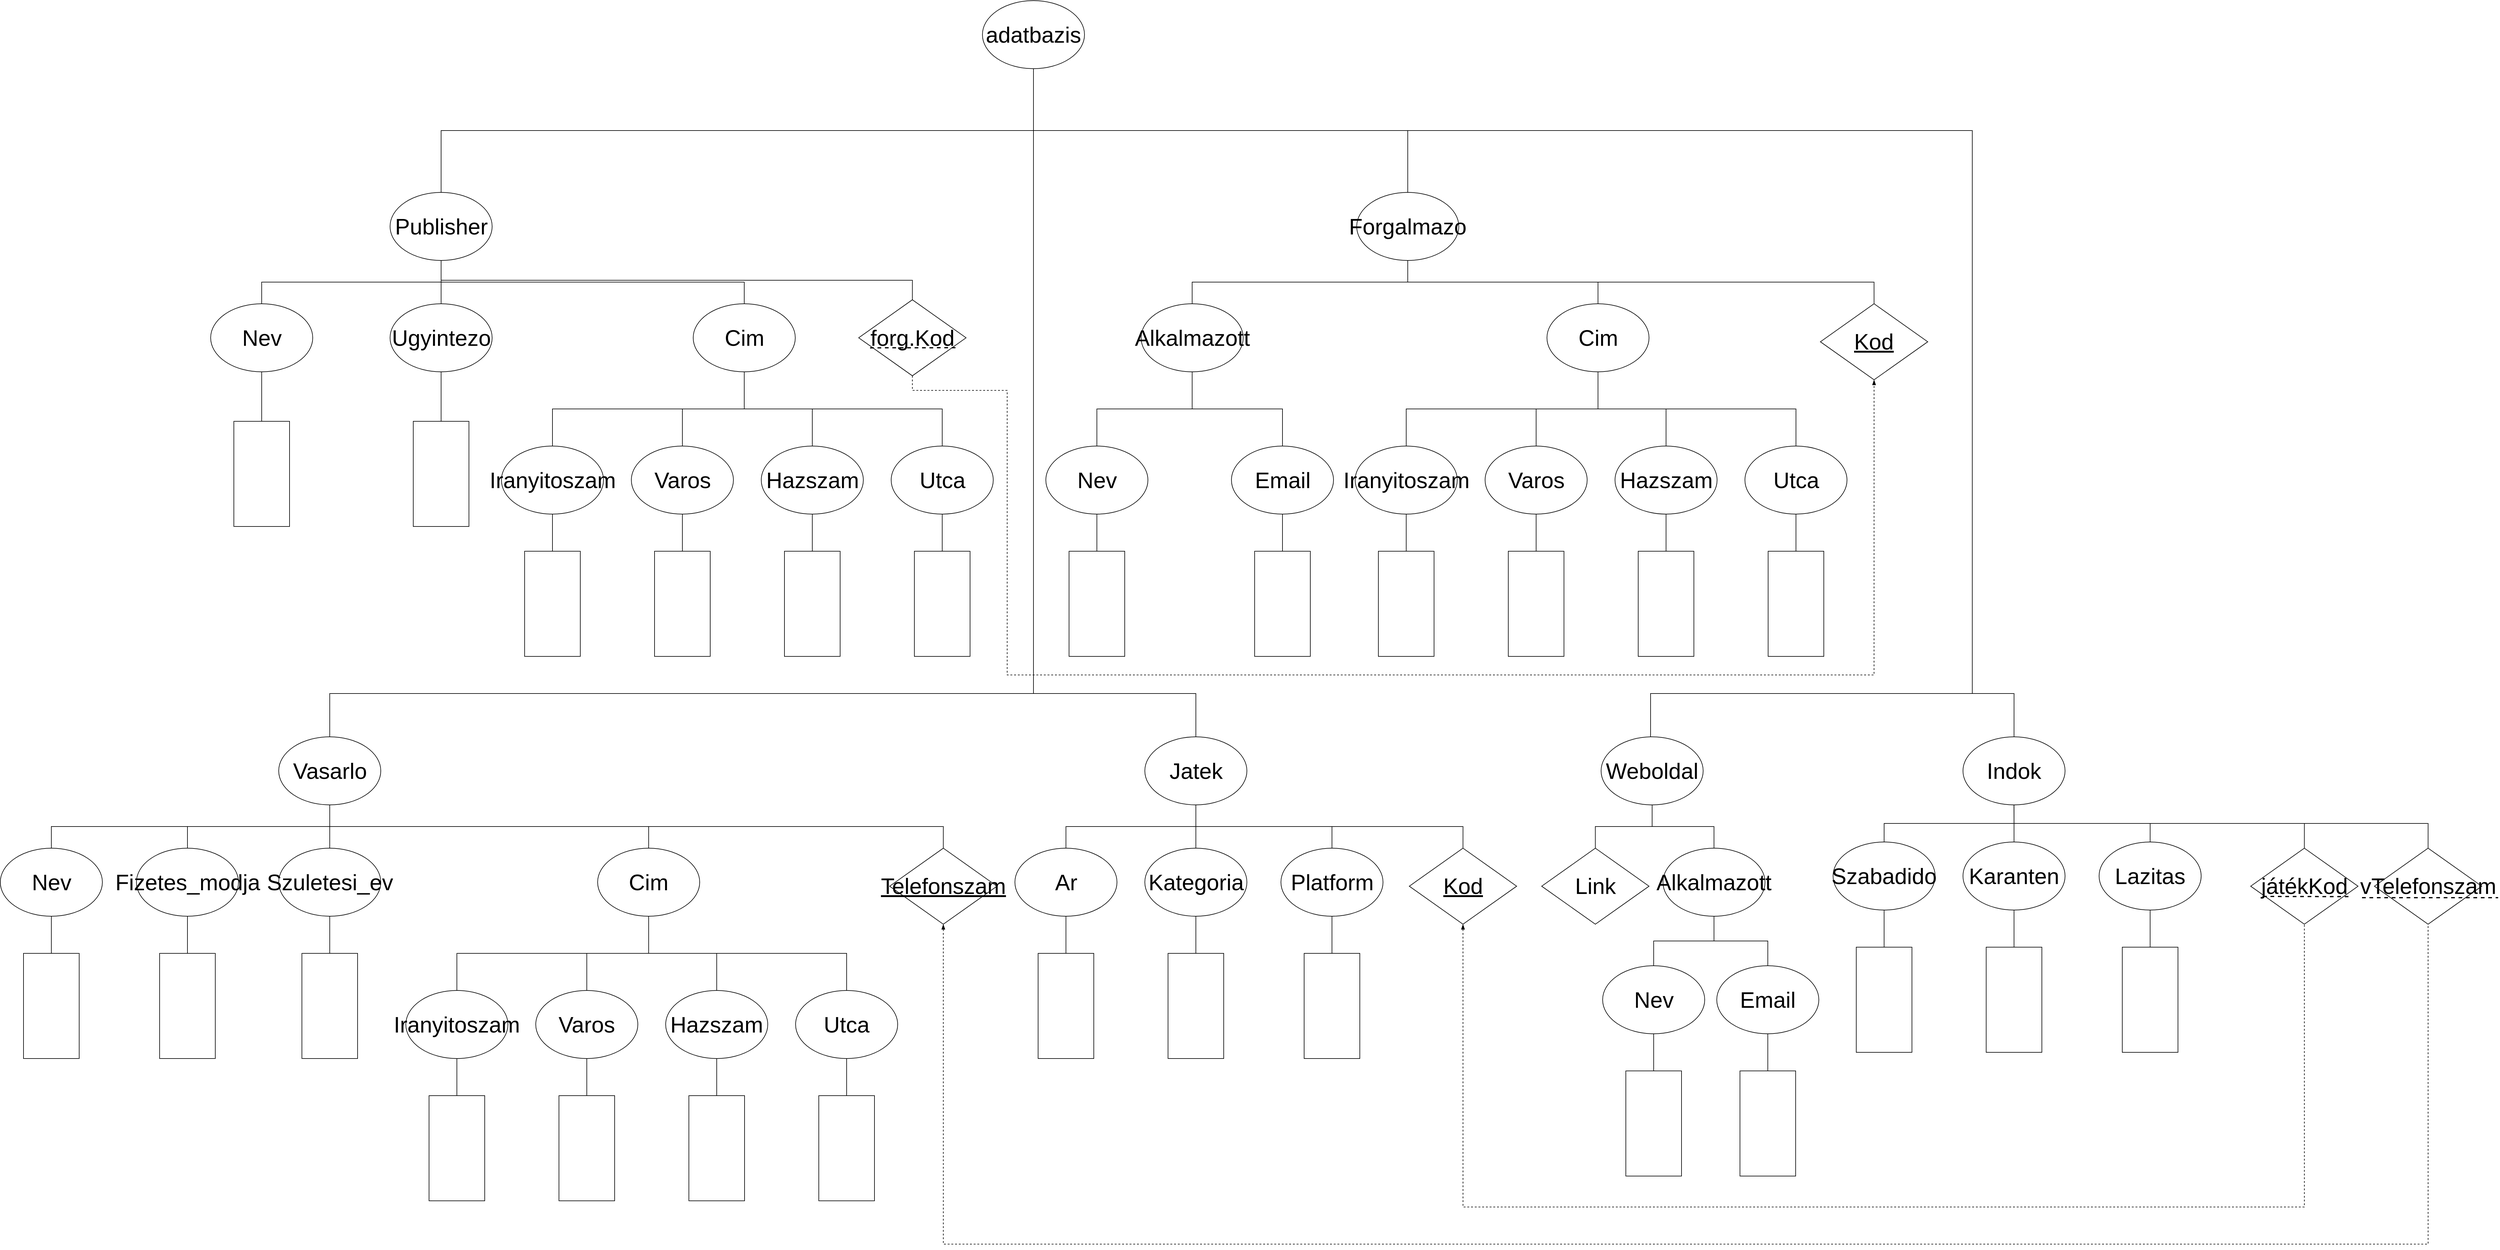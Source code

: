 <mxfile version="13.7.9" type="device"><diagram id="K3AquVMBW3ivoMkCIEoE" name="1 oldal"><mxGraphModel dx="2740" dy="806" grid="1" gridSize="10" guides="1" tooltips="1" connect="1" arrows="1" fold="1" page="1" pageScale="1" pageWidth="827" pageHeight="1169" math="0" shadow="0"><root><mxCell id="0"/><mxCell id="1" parent="0"/><mxCell id="d1sL4vOGBHoErMOesVFn-2" value="&lt;font style=&quot;font-size: 36px&quot;&gt;adatbazis&lt;/font&gt;" style="ellipse;whiteSpace=wrap;html=1;" parent="1" vertex="1"><mxGeometry x="190" y="20" width="165" height="110" as="geometry"/></mxCell><mxCell id="d1sL4vOGBHoErMOesVFn-6" value="&lt;font style=&quot;font-size: 36px&quot;&gt;Vasarlo&lt;/font&gt;" style="ellipse;whiteSpace=wrap;html=1;" parent="1" vertex="1"><mxGeometry x="-947.5" y="1210" width="165" height="110" as="geometry"/></mxCell><mxCell id="d1sL4vOGBHoErMOesVFn-7" value="&lt;span style=&quot;font-size: 36px&quot;&gt;Forgalmazo&lt;/span&gt;" style="ellipse;whiteSpace=wrap;html=1;" parent="1" vertex="1"><mxGeometry x="795" y="330" width="165" height="110" as="geometry"/></mxCell><mxCell id="d1sL4vOGBHoErMOesVFn-8" value="&lt;font style=&quot;font-size: 36px&quot;&gt;Jatek&lt;/font&gt;" style="ellipse;whiteSpace=wrap;html=1;" parent="1" vertex="1"><mxGeometry x="452.5" y="1210" width="165" height="110" as="geometry"/></mxCell><mxCell id="d1sL4vOGBHoErMOesVFn-9" value="&lt;font style=&quot;font-size: 36px&quot;&gt;Indok&lt;/font&gt;" style="ellipse;whiteSpace=wrap;html=1;" parent="1" vertex="1"><mxGeometry x="1774.97" y="1210" width="165" height="110" as="geometry"/></mxCell><mxCell id="d1sL4vOGBHoErMOesVFn-10" value="&lt;font style=&quot;font-size: 36px&quot;&gt;Publisher&lt;/font&gt;" style="ellipse;whiteSpace=wrap;html=1;" parent="1" vertex="1"><mxGeometry x="-767.5" y="330" width="165" height="110" as="geometry"/></mxCell><mxCell id="d1sL4vOGBHoErMOesVFn-12" value="&lt;font style=&quot;font-size: 36px&quot;&gt;Nev&lt;/font&gt;" style="ellipse;whiteSpace=wrap;html=1;" parent="1" vertex="1"><mxGeometry x="-1057.5" y="510" width="165" height="110" as="geometry"/></mxCell><mxCell id="d1sL4vOGBHoErMOesVFn-13" value="&lt;font style=&quot;font-size: 36px&quot;&gt;Ugyintezo&lt;/font&gt;" style="ellipse;whiteSpace=wrap;html=1;" parent="1" vertex="1"><mxGeometry x="-767.5" y="510" width="165" height="110" as="geometry"/></mxCell><mxCell id="d1sL4vOGBHoErMOesVFn-14" value="&lt;font style=&quot;font-size: 36px&quot;&gt;Cim&lt;br&gt;&lt;/font&gt;" style="ellipse;whiteSpace=wrap;html=1;" parent="1" vertex="1"><mxGeometry x="-277.5" y="510" width="165" height="110" as="geometry"/></mxCell><mxCell id="d1sL4vOGBHoErMOesVFn-15" value="&lt;font style=&quot;font-size: 36px&quot;&gt;Iranyitoszam&lt;/font&gt;" style="ellipse;whiteSpace=wrap;html=1;" parent="1" vertex="1"><mxGeometry x="-587.5" y="740" width="165" height="110" as="geometry"/></mxCell><mxCell id="d1sL4vOGBHoErMOesVFn-16" value="&lt;span style=&quot;font-size: 36px&quot;&gt;Varos&lt;/span&gt;" style="ellipse;whiteSpace=wrap;html=1;" parent="1" vertex="1"><mxGeometry x="-377.5" y="740" width="165" height="110" as="geometry"/></mxCell><mxCell id="d1sL4vOGBHoErMOesVFn-17" value="&lt;font style=&quot;font-size: 36px&quot;&gt;Utca&lt;/font&gt;" style="ellipse;whiteSpace=wrap;html=1;" parent="1" vertex="1"><mxGeometry x="42.5" y="740" width="165" height="110" as="geometry"/></mxCell><mxCell id="d1sL4vOGBHoErMOesVFn-18" value="&lt;font style=&quot;font-size: 36px&quot;&gt;Hazszam&lt;/font&gt;" style="ellipse;whiteSpace=wrap;html=1;" parent="1" vertex="1"><mxGeometry x="-167.5" y="740" width="165" height="110" as="geometry"/></mxCell><mxCell id="d1sL4vOGBHoErMOesVFn-19" value="" style="endArrow=none;html=1;exitX=0.5;exitY=1;exitDx=0;exitDy=0;edgeStyle=orthogonalEdgeStyle;rounded=0;" parent="1" source="d1sL4vOGBHoErMOesVFn-10" target="d1sL4vOGBHoErMOesVFn-12" edge="1"><mxGeometry width="50" height="50" relative="1" as="geometry"><mxPoint x="-447.5" y="480" as="sourcePoint"/><mxPoint x="-684.5" y="470" as="targetPoint"/></mxGeometry></mxCell><mxCell id="d1sL4vOGBHoErMOesVFn-23" value="" style="endArrow=none;html=1;entryX=0.5;entryY=1;entryDx=0;entryDy=0;exitX=0.5;exitY=0;exitDx=0;exitDy=0;edgeStyle=orthogonalEdgeStyle;rounded=0;" parent="1" source="d1sL4vOGBHoErMOesVFn-14" target="d1sL4vOGBHoErMOesVFn-10" edge="1"><mxGeometry width="50" height="50" relative="1" as="geometry"><mxPoint x="-737.5" y="430" as="sourcePoint"/><mxPoint x="-687.5" y="380" as="targetPoint"/></mxGeometry></mxCell><mxCell id="d1sL4vOGBHoErMOesVFn-24" value="" style="endArrow=none;html=1;entryX=0.5;entryY=1;entryDx=0;entryDy=0;" parent="1" source="d1sL4vOGBHoErMOesVFn-13" target="d1sL4vOGBHoErMOesVFn-10" edge="1"><mxGeometry width="50" height="50" relative="1" as="geometry"><mxPoint x="-737.5" y="430" as="sourcePoint"/><mxPoint x="-687.5" y="380" as="targetPoint"/></mxGeometry></mxCell><mxCell id="d1sL4vOGBHoErMOesVFn-25" value="" style="endArrow=none;html=1;exitX=0.5;exitY=1;exitDx=0;exitDy=0;entryX=0.5;entryY=0;entryDx=0;entryDy=0;edgeStyle=orthogonalEdgeStyle;rounded=0;" parent="1" source="d1sL4vOGBHoErMOesVFn-14" target="d1sL4vOGBHoErMOesVFn-15" edge="1"><mxGeometry width="50" height="50" relative="1" as="geometry"><mxPoint x="-367.5" y="840" as="sourcePoint"/><mxPoint x="-317.5" y="790" as="targetPoint"/></mxGeometry></mxCell><mxCell id="d1sL4vOGBHoErMOesVFn-26" value="" style="endArrow=none;html=1;entryX=0.5;entryY=1;entryDx=0;entryDy=0;exitX=0.5;exitY=0;exitDx=0;exitDy=0;rounded=0;edgeStyle=orthogonalEdgeStyle;" parent="1" source="d1sL4vOGBHoErMOesVFn-16" target="d1sL4vOGBHoErMOesVFn-14" edge="1"><mxGeometry width="50" height="50" relative="1" as="geometry"><mxPoint x="-367.5" y="840" as="sourcePoint"/><mxPoint x="-317.5" y="790" as="targetPoint"/></mxGeometry></mxCell><mxCell id="d1sL4vOGBHoErMOesVFn-27" value="" style="endArrow=none;html=1;entryX=0.5;entryY=1;entryDx=0;entryDy=0;exitX=0.5;exitY=0;exitDx=0;exitDy=0;rounded=0;edgeStyle=orthogonalEdgeStyle;" parent="1" source="d1sL4vOGBHoErMOesVFn-18" target="d1sL4vOGBHoErMOesVFn-14" edge="1"><mxGeometry width="50" height="50" relative="1" as="geometry"><mxPoint x="-367.5" y="840" as="sourcePoint"/><mxPoint x="-317.5" y="790" as="targetPoint"/></mxGeometry></mxCell><mxCell id="d1sL4vOGBHoErMOesVFn-28" value="" style="endArrow=none;html=1;entryX=0.5;entryY=1;entryDx=0;entryDy=0;exitX=0.5;exitY=0;exitDx=0;exitDy=0;edgeStyle=orthogonalEdgeStyle;rounded=0;" parent="1" source="d1sL4vOGBHoErMOesVFn-17" target="d1sL4vOGBHoErMOesVFn-14" edge="1"><mxGeometry width="50" height="50" relative="1" as="geometry"><mxPoint x="-367.5" y="840" as="sourcePoint"/><mxPoint x="-317.5" y="790" as="targetPoint"/></mxGeometry></mxCell><mxCell id="d1sL4vOGBHoErMOesVFn-32" value="" style="rounded=0;whiteSpace=wrap;html=1;rotation=90;" parent="1" vertex="1"><mxGeometry x="-1060" y="740" width="170" height="90" as="geometry"/></mxCell><mxCell id="d1sL4vOGBHoErMOesVFn-33" value="" style="rounded=0;whiteSpace=wrap;html=1;rotation=90;" parent="1" vertex="1"><mxGeometry x="-770" y="740" width="170" height="90" as="geometry"/></mxCell><mxCell id="d1sL4vOGBHoErMOesVFn-34" value="" style="rounded=0;whiteSpace=wrap;html=1;rotation=90;" parent="1" vertex="1"><mxGeometry x="-590" y="950" width="170" height="90" as="geometry"/></mxCell><mxCell id="d1sL4vOGBHoErMOesVFn-35" value="" style="rounded=0;whiteSpace=wrap;html=1;rotation=90;" parent="1" vertex="1"><mxGeometry x="-380" y="950" width="170" height="90" as="geometry"/></mxCell><mxCell id="d1sL4vOGBHoErMOesVFn-36" value="" style="rounded=0;whiteSpace=wrap;html=1;rotation=90;" parent="1" vertex="1"><mxGeometry x="-170" y="950" width="170" height="90" as="geometry"/></mxCell><mxCell id="d1sL4vOGBHoErMOesVFn-37" value="" style="rounded=0;whiteSpace=wrap;html=1;rotation=90;" parent="1" vertex="1"><mxGeometry x="40" y="950" width="170" height="90" as="geometry"/></mxCell><mxCell id="d1sL4vOGBHoErMOesVFn-51" value="" style="endArrow=none;html=1;exitX=0.5;exitY=1;exitDx=0;exitDy=0;entryX=0;entryY=0.5;entryDx=0;entryDy=0;" parent="1" source="d1sL4vOGBHoErMOesVFn-16" target="d1sL4vOGBHoErMOesVFn-35" edge="1"><mxGeometry width="50" height="50" relative="1" as="geometry"><mxPoint x="-377.5" y="840" as="sourcePoint"/><mxPoint x="-327.5" y="790" as="targetPoint"/></mxGeometry></mxCell><mxCell id="d1sL4vOGBHoErMOesVFn-57" value="" style="endArrow=none;html=1;exitX=0.5;exitY=1;exitDx=0;exitDy=0;entryX=0;entryY=0.5;entryDx=0;entryDy=0;" parent="1" source="d1sL4vOGBHoErMOesVFn-15" target="d1sL4vOGBHoErMOesVFn-34" edge="1"><mxGeometry width="50" height="50" relative="1" as="geometry"><mxPoint x="-377.5" y="840" as="sourcePoint"/><mxPoint x="-327.5" y="790" as="targetPoint"/></mxGeometry></mxCell><mxCell id="d1sL4vOGBHoErMOesVFn-58" value="" style="endArrow=none;html=1;exitX=0.5;exitY=1;exitDx=0;exitDy=0;entryX=0;entryY=0.5;entryDx=0;entryDy=0;" parent="1" source="d1sL4vOGBHoErMOesVFn-18" target="d1sL4vOGBHoErMOesVFn-36" edge="1"><mxGeometry width="50" height="50" relative="1" as="geometry"><mxPoint x="-377.5" y="840" as="sourcePoint"/><mxPoint x="-327.5" y="790" as="targetPoint"/></mxGeometry></mxCell><mxCell id="d1sL4vOGBHoErMOesVFn-59" value="" style="endArrow=none;html=1;exitX=0.5;exitY=1;exitDx=0;exitDy=0;entryX=0;entryY=0.5;entryDx=0;entryDy=0;" parent="1" source="d1sL4vOGBHoErMOesVFn-17" target="d1sL4vOGBHoErMOesVFn-37" edge="1"><mxGeometry width="50" height="50" relative="1" as="geometry"><mxPoint x="-377.5" y="840" as="sourcePoint"/><mxPoint x="-327.5" y="790" as="targetPoint"/></mxGeometry></mxCell><mxCell id="d1sL4vOGBHoErMOesVFn-60" value="" style="endArrow=none;html=1;exitX=0.5;exitY=1;exitDx=0;exitDy=0;entryX=0;entryY=0.5;entryDx=0;entryDy=0;" parent="1" source="d1sL4vOGBHoErMOesVFn-13" target="d1sL4vOGBHoErMOesVFn-33" edge="1"><mxGeometry width="50" height="50" relative="1" as="geometry"><mxPoint x="-377.5" y="840" as="sourcePoint"/><mxPoint x="-327.5" y="790" as="targetPoint"/></mxGeometry></mxCell><mxCell id="d1sL4vOGBHoErMOesVFn-61" value="" style="endArrow=none;html=1;exitX=0.5;exitY=1;exitDx=0;exitDy=0;entryX=0;entryY=0.5;entryDx=0;entryDy=0;" parent="1" source="d1sL4vOGBHoErMOesVFn-12" target="d1sL4vOGBHoErMOesVFn-32" edge="1"><mxGeometry width="50" height="50" relative="1" as="geometry"><mxPoint x="-377.5" y="840" as="sourcePoint"/><mxPoint x="-327.5" y="790" as="targetPoint"/></mxGeometry></mxCell><mxCell id="d1sL4vOGBHoErMOesVFn-62" value="&lt;font style=&quot;font-size: 36px&quot;&gt;Cim&lt;br&gt;&lt;/font&gt;" style="ellipse;whiteSpace=wrap;html=1;" parent="1" vertex="1"><mxGeometry x="1102.5" y="510" width="165" height="110" as="geometry"/></mxCell><mxCell id="d1sL4vOGBHoErMOesVFn-63" value="&lt;font style=&quot;font-size: 36px&quot;&gt;Iranyitoszam&lt;/font&gt;" style="ellipse;whiteSpace=wrap;html=1;" parent="1" vertex="1"><mxGeometry x="792.5" y="740" width="165" height="110" as="geometry"/></mxCell><mxCell id="d1sL4vOGBHoErMOesVFn-64" value="&lt;span style=&quot;font-size: 36px&quot;&gt;Varos&lt;/span&gt;" style="ellipse;whiteSpace=wrap;html=1;" parent="1" vertex="1"><mxGeometry x="1002.5" y="740" width="165" height="110" as="geometry"/></mxCell><mxCell id="d1sL4vOGBHoErMOesVFn-65" value="&lt;font style=&quot;font-size: 36px&quot;&gt;Utca&lt;/font&gt;" style="ellipse;whiteSpace=wrap;html=1;" parent="1" vertex="1"><mxGeometry x="1422.5" y="740" width="165" height="110" as="geometry"/></mxCell><mxCell id="d1sL4vOGBHoErMOesVFn-66" value="&lt;font style=&quot;font-size: 36px&quot;&gt;Hazszam&lt;/font&gt;" style="ellipse;whiteSpace=wrap;html=1;" parent="1" vertex="1"><mxGeometry x="1212.5" y="740" width="165" height="110" as="geometry"/></mxCell><mxCell id="d1sL4vOGBHoErMOesVFn-67" value="" style="endArrow=none;html=1;exitX=0.5;exitY=1;exitDx=0;exitDy=0;entryX=0.5;entryY=0;entryDx=0;entryDy=0;edgeStyle=orthogonalEdgeStyle;rounded=0;" parent="1" source="d1sL4vOGBHoErMOesVFn-62" target="d1sL4vOGBHoErMOesVFn-63" edge="1"><mxGeometry width="50" height="50" relative="1" as="geometry"><mxPoint x="1012.5" y="840" as="sourcePoint"/><mxPoint x="1062.5" y="790" as="targetPoint"/></mxGeometry></mxCell><mxCell id="d1sL4vOGBHoErMOesVFn-68" value="" style="endArrow=none;html=1;entryX=0.5;entryY=1;entryDx=0;entryDy=0;exitX=0.5;exitY=0;exitDx=0;exitDy=0;rounded=0;edgeStyle=orthogonalEdgeStyle;" parent="1" source="d1sL4vOGBHoErMOesVFn-64" target="d1sL4vOGBHoErMOesVFn-62" edge="1"><mxGeometry width="50" height="50" relative="1" as="geometry"><mxPoint x="1012.5" y="840" as="sourcePoint"/><mxPoint x="1062.5" y="790" as="targetPoint"/></mxGeometry></mxCell><mxCell id="d1sL4vOGBHoErMOesVFn-69" value="" style="endArrow=none;html=1;entryX=0.5;entryY=1;entryDx=0;entryDy=0;exitX=0.5;exitY=0;exitDx=0;exitDy=0;rounded=0;edgeStyle=orthogonalEdgeStyle;" parent="1" source="d1sL4vOGBHoErMOesVFn-66" target="d1sL4vOGBHoErMOesVFn-62" edge="1"><mxGeometry width="50" height="50" relative="1" as="geometry"><mxPoint x="1012.5" y="840" as="sourcePoint"/><mxPoint x="1062.5" y="790" as="targetPoint"/></mxGeometry></mxCell><mxCell id="d1sL4vOGBHoErMOesVFn-70" value="" style="endArrow=none;html=1;entryX=0.5;entryY=1;entryDx=0;entryDy=0;exitX=0.5;exitY=0;exitDx=0;exitDy=0;edgeStyle=orthogonalEdgeStyle;rounded=0;" parent="1" source="d1sL4vOGBHoErMOesVFn-65" target="d1sL4vOGBHoErMOesVFn-62" edge="1"><mxGeometry width="50" height="50" relative="1" as="geometry"><mxPoint x="1012.5" y="840" as="sourcePoint"/><mxPoint x="1062.5" y="790" as="targetPoint"/></mxGeometry></mxCell><mxCell id="d1sL4vOGBHoErMOesVFn-71" value="" style="rounded=0;whiteSpace=wrap;html=1;rotation=90;" parent="1" vertex="1"><mxGeometry x="790" y="950" width="170" height="90" as="geometry"/></mxCell><mxCell id="d1sL4vOGBHoErMOesVFn-72" value="" style="rounded=0;whiteSpace=wrap;html=1;rotation=90;" parent="1" vertex="1"><mxGeometry x="1000" y="950" width="170" height="90" as="geometry"/></mxCell><mxCell id="d1sL4vOGBHoErMOesVFn-73" value="" style="rounded=0;whiteSpace=wrap;html=1;rotation=90;" parent="1" vertex="1"><mxGeometry x="1210" y="950" width="170" height="90" as="geometry"/></mxCell><mxCell id="d1sL4vOGBHoErMOesVFn-74" value="" style="rounded=0;whiteSpace=wrap;html=1;rotation=90;" parent="1" vertex="1"><mxGeometry x="1420" y="950" width="170" height="90" as="geometry"/></mxCell><mxCell id="d1sL4vOGBHoErMOesVFn-75" value="" style="endArrow=none;html=1;exitX=0.5;exitY=1;exitDx=0;exitDy=0;entryX=0;entryY=0.5;entryDx=0;entryDy=0;" parent="1" source="d1sL4vOGBHoErMOesVFn-64" target="d1sL4vOGBHoErMOesVFn-72" edge="1"><mxGeometry width="50" height="50" relative="1" as="geometry"><mxPoint x="1002.5" y="840" as="sourcePoint"/><mxPoint x="1052.5" y="790" as="targetPoint"/></mxGeometry></mxCell><mxCell id="d1sL4vOGBHoErMOesVFn-76" value="" style="endArrow=none;html=1;exitX=0.5;exitY=1;exitDx=0;exitDy=0;entryX=0;entryY=0.5;entryDx=0;entryDy=0;" parent="1" source="d1sL4vOGBHoErMOesVFn-63" target="d1sL4vOGBHoErMOesVFn-71" edge="1"><mxGeometry width="50" height="50" relative="1" as="geometry"><mxPoint x="1002.5" y="840" as="sourcePoint"/><mxPoint x="1052.5" y="790" as="targetPoint"/></mxGeometry></mxCell><mxCell id="d1sL4vOGBHoErMOesVFn-77" value="" style="endArrow=none;html=1;exitX=0.5;exitY=1;exitDx=0;exitDy=0;entryX=0;entryY=0.5;entryDx=0;entryDy=0;" parent="1" source="d1sL4vOGBHoErMOesVFn-66" target="d1sL4vOGBHoErMOesVFn-73" edge="1"><mxGeometry width="50" height="50" relative="1" as="geometry"><mxPoint x="1002.5" y="840" as="sourcePoint"/><mxPoint x="1052.5" y="790" as="targetPoint"/></mxGeometry></mxCell><mxCell id="d1sL4vOGBHoErMOesVFn-78" value="" style="endArrow=none;html=1;exitX=0.5;exitY=1;exitDx=0;exitDy=0;entryX=0;entryY=0.5;entryDx=0;entryDy=0;" parent="1" source="d1sL4vOGBHoErMOesVFn-65" target="d1sL4vOGBHoErMOesVFn-74" edge="1"><mxGeometry width="50" height="50" relative="1" as="geometry"><mxPoint x="1002.5" y="840" as="sourcePoint"/><mxPoint x="1052.5" y="790" as="targetPoint"/></mxGeometry></mxCell><mxCell id="d1sL4vOGBHoErMOesVFn-96" value="&lt;font style=&quot;font-size: 36px&quot;&gt;Alkalmazott&lt;br&gt;&lt;/font&gt;" style="ellipse;whiteSpace=wrap;html=1;" parent="1" vertex="1"><mxGeometry x="446.5" y="510" width="165" height="110" as="geometry"/></mxCell><mxCell id="d1sL4vOGBHoErMOesVFn-97" value="&lt;font style=&quot;font-size: 36px&quot;&gt;Nev&lt;/font&gt;" style="ellipse;whiteSpace=wrap;html=1;" parent="1" vertex="1"><mxGeometry x="292.5" y="740" width="165" height="110" as="geometry"/></mxCell><mxCell id="d1sL4vOGBHoErMOesVFn-98" value="&lt;span style=&quot;font-size: 36px&quot;&gt;Email&lt;/span&gt;" style="ellipse;whiteSpace=wrap;html=1;" parent="1" vertex="1"><mxGeometry x="592.5" y="740" width="165" height="110" as="geometry"/></mxCell><mxCell id="d1sL4vOGBHoErMOesVFn-101" value="" style="endArrow=none;html=1;exitX=0.5;exitY=1;exitDx=0;exitDy=0;entryX=0.5;entryY=0;entryDx=0;entryDy=0;edgeStyle=orthogonalEdgeStyle;rounded=0;" parent="1" source="d1sL4vOGBHoErMOesVFn-96" target="d1sL4vOGBHoErMOesVFn-97" edge="1"><mxGeometry width="50" height="50" relative="1" as="geometry"><mxPoint x="356.5" y="840" as="sourcePoint"/><mxPoint x="406.5" y="790" as="targetPoint"/></mxGeometry></mxCell><mxCell id="d1sL4vOGBHoErMOesVFn-102" value="" style="endArrow=none;html=1;entryX=0.5;entryY=1;entryDx=0;entryDy=0;exitX=0.5;exitY=0;exitDx=0;exitDy=0;rounded=0;edgeStyle=orthogonalEdgeStyle;" parent="1" source="d1sL4vOGBHoErMOesVFn-98" target="d1sL4vOGBHoErMOesVFn-96" edge="1"><mxGeometry width="50" height="50" relative="1" as="geometry"><mxPoint x="356.5" y="840" as="sourcePoint"/><mxPoint x="406.5" y="790" as="targetPoint"/></mxGeometry></mxCell><mxCell id="d1sL4vOGBHoErMOesVFn-105" value="" style="rounded=0;whiteSpace=wrap;html=1;rotation=90;" parent="1" vertex="1"><mxGeometry x="290" y="950" width="170" height="90" as="geometry"/></mxCell><mxCell id="d1sL4vOGBHoErMOesVFn-106" value="" style="rounded=0;whiteSpace=wrap;html=1;rotation=90;" parent="1" vertex="1"><mxGeometry x="590" y="950" width="170" height="90" as="geometry"/></mxCell><mxCell id="d1sL4vOGBHoErMOesVFn-109" value="" style="endArrow=none;html=1;exitX=0.5;exitY=1;exitDx=0;exitDy=0;entryX=0;entryY=0.5;entryDx=0;entryDy=0;" parent="1" source="d1sL4vOGBHoErMOesVFn-98" target="d1sL4vOGBHoErMOesVFn-106" edge="1"><mxGeometry width="50" height="50" relative="1" as="geometry"><mxPoint x="592.5" y="840" as="sourcePoint"/><mxPoint x="642.5" y="790" as="targetPoint"/></mxGeometry></mxCell><mxCell id="d1sL4vOGBHoErMOesVFn-110" value="" style="endArrow=none;html=1;exitX=0.5;exitY=1;exitDx=0;exitDy=0;entryX=0;entryY=0.5;entryDx=0;entryDy=0;" parent="1" source="d1sL4vOGBHoErMOesVFn-97" target="d1sL4vOGBHoErMOesVFn-105" edge="1"><mxGeometry width="50" height="50" relative="1" as="geometry"><mxPoint x="502.5" y="840" as="sourcePoint"/><mxPoint x="552.5" y="790" as="targetPoint"/></mxGeometry></mxCell><mxCell id="d1sL4vOGBHoErMOesVFn-113" value="" style="endArrow=none;html=1;exitX=0.5;exitY=1;exitDx=0;exitDy=0;entryX=0.5;entryY=0;entryDx=0;entryDy=0;edgeStyle=orthogonalEdgeStyle;rounded=0;" parent="1" source="d1sL4vOGBHoErMOesVFn-7" target="d1sL4vOGBHoErMOesVFn-62" edge="1"><mxGeometry width="50" height="50" relative="1" as="geometry"><mxPoint x="1110" y="670" as="sourcePoint"/><mxPoint x="1160" y="620" as="targetPoint"/></mxGeometry></mxCell><mxCell id="d1sL4vOGBHoErMOesVFn-114" value="" style="endArrow=none;html=1;exitX=0.5;exitY=1;exitDx=0;exitDy=0;entryX=0.5;entryY=0;entryDx=0;entryDy=0;edgeStyle=orthogonalEdgeStyle;rounded=0;" parent="1" source="d1sL4vOGBHoErMOesVFn-7" target="d1sL4vOGBHoErMOesVFn-96" edge="1"><mxGeometry width="50" height="50" relative="1" as="geometry"><mxPoint x="1110" y="670" as="sourcePoint"/><mxPoint x="1160" y="620" as="targetPoint"/></mxGeometry></mxCell><mxCell id="d1sL4vOGBHoErMOesVFn-118" value="&lt;font style=&quot;font-size: 36px&quot;&gt;Nev&lt;/font&gt;" style="ellipse;whiteSpace=wrap;html=1;" parent="1" vertex="1"><mxGeometry x="-1397.5" y="1390" width="165" height="110" as="geometry"/></mxCell><mxCell id="d1sL4vOGBHoErMOesVFn-119" value="" style="rounded=0;whiteSpace=wrap;html=1;rotation=90;" parent="1" vertex="1"><mxGeometry x="-1400" y="1600" width="170" height="90" as="geometry"/></mxCell><mxCell id="d1sL4vOGBHoErMOesVFn-120" value="" style="endArrow=none;html=1;exitX=0.5;exitY=1;exitDx=0;exitDy=0;entryX=0;entryY=0.5;entryDx=0;entryDy=0;" parent="1" source="d1sL4vOGBHoErMOesVFn-118" target="d1sL4vOGBHoErMOesVFn-119" edge="1"><mxGeometry width="50" height="50" relative="1" as="geometry"><mxPoint x="-1187.5" y="1490" as="sourcePoint"/><mxPoint x="-1137.5" y="1440" as="targetPoint"/></mxGeometry></mxCell><mxCell id="d1sL4vOGBHoErMOesVFn-121" value="&lt;span style=&quot;font-size: 36px&quot;&gt;Fizetes_modja&lt;/span&gt;" style="ellipse;whiteSpace=wrap;html=1;" parent="1" vertex="1"><mxGeometry x="-1177.5" y="1390" width="165" height="110" as="geometry"/></mxCell><mxCell id="d1sL4vOGBHoErMOesVFn-122" value="" style="rounded=0;whiteSpace=wrap;html=1;rotation=90;" parent="1" vertex="1"><mxGeometry x="-1180" y="1600" width="170" height="90" as="geometry"/></mxCell><mxCell id="d1sL4vOGBHoErMOesVFn-123" value="" style="endArrow=none;html=1;exitX=0.5;exitY=1;exitDx=0;exitDy=0;entryX=0;entryY=0.5;entryDx=0;entryDy=0;" parent="1" source="d1sL4vOGBHoErMOesVFn-121" target="d1sL4vOGBHoErMOesVFn-122" edge="1"><mxGeometry width="50" height="50" relative="1" as="geometry"><mxPoint x="-967.5" y="1490" as="sourcePoint"/><mxPoint x="-917.5" y="1440" as="targetPoint"/></mxGeometry></mxCell><mxCell id="d1sL4vOGBHoErMOesVFn-124" value="&lt;font style=&quot;font-size: 36px&quot;&gt;Szuletesi_ev&lt;/font&gt;" style="ellipse;whiteSpace=wrap;html=1;" parent="1" vertex="1"><mxGeometry x="-947.5" y="1390" width="165" height="110" as="geometry"/></mxCell><mxCell id="d1sL4vOGBHoErMOesVFn-125" value="" style="rounded=0;whiteSpace=wrap;html=1;rotation=90;" parent="1" vertex="1"><mxGeometry x="-950" y="1600" width="170" height="90" as="geometry"/></mxCell><mxCell id="d1sL4vOGBHoErMOesVFn-126" value="" style="endArrow=none;html=1;exitX=0.5;exitY=1;exitDx=0;exitDy=0;entryX=0;entryY=0.5;entryDx=0;entryDy=0;" parent="1" source="d1sL4vOGBHoErMOesVFn-124" target="d1sL4vOGBHoErMOesVFn-125" edge="1"><mxGeometry width="50" height="50" relative="1" as="geometry"><mxPoint x="-737.5" y="1490" as="sourcePoint"/><mxPoint x="-687.5" y="1440" as="targetPoint"/></mxGeometry></mxCell><mxCell id="d1sL4vOGBHoErMOesVFn-127" value="&lt;font style=&quot;font-size: 36px&quot;&gt;Cim&lt;br&gt;&lt;/font&gt;" style="ellipse;whiteSpace=wrap;html=1;" parent="1" vertex="1"><mxGeometry x="-432" y="1390" width="165" height="110" as="geometry"/></mxCell><mxCell id="d1sL4vOGBHoErMOesVFn-128" value="&lt;font style=&quot;font-size: 36px&quot;&gt;Iranyitoszam&lt;/font&gt;" style="ellipse;whiteSpace=wrap;html=1;" parent="1" vertex="1"><mxGeometry x="-742" y="1620" width="165" height="110" as="geometry"/></mxCell><mxCell id="d1sL4vOGBHoErMOesVFn-129" value="&lt;span style=&quot;font-size: 36px&quot;&gt;Varos&lt;/span&gt;" style="ellipse;whiteSpace=wrap;html=1;" parent="1" vertex="1"><mxGeometry x="-532" y="1620" width="165" height="110" as="geometry"/></mxCell><mxCell id="d1sL4vOGBHoErMOesVFn-130" value="&lt;font style=&quot;font-size: 36px&quot;&gt;Utca&lt;/font&gt;" style="ellipse;whiteSpace=wrap;html=1;" parent="1" vertex="1"><mxGeometry x="-112" y="1620" width="165" height="110" as="geometry"/></mxCell><mxCell id="d1sL4vOGBHoErMOesVFn-131" value="&lt;font style=&quot;font-size: 36px&quot;&gt;Hazszam&lt;/font&gt;" style="ellipse;whiteSpace=wrap;html=1;" parent="1" vertex="1"><mxGeometry x="-322" y="1620" width="165" height="110" as="geometry"/></mxCell><mxCell id="d1sL4vOGBHoErMOesVFn-132" value="" style="endArrow=none;html=1;exitX=0.5;exitY=1;exitDx=0;exitDy=0;entryX=0.5;entryY=0;entryDx=0;entryDy=0;edgeStyle=orthogonalEdgeStyle;rounded=0;" parent="1" source="d1sL4vOGBHoErMOesVFn-127" target="d1sL4vOGBHoErMOesVFn-128" edge="1"><mxGeometry width="50" height="50" relative="1" as="geometry"><mxPoint x="-522" y="1720" as="sourcePoint"/><mxPoint x="-472" y="1670" as="targetPoint"/></mxGeometry></mxCell><mxCell id="d1sL4vOGBHoErMOesVFn-133" value="" style="endArrow=none;html=1;entryX=0.5;entryY=1;entryDx=0;entryDy=0;exitX=0.5;exitY=0;exitDx=0;exitDy=0;rounded=0;edgeStyle=orthogonalEdgeStyle;" parent="1" source="d1sL4vOGBHoErMOesVFn-129" target="d1sL4vOGBHoErMOesVFn-127" edge="1"><mxGeometry width="50" height="50" relative="1" as="geometry"><mxPoint x="-522" y="1720" as="sourcePoint"/><mxPoint x="-472" y="1670" as="targetPoint"/></mxGeometry></mxCell><mxCell id="d1sL4vOGBHoErMOesVFn-134" value="" style="endArrow=none;html=1;entryX=0.5;entryY=1;entryDx=0;entryDy=0;exitX=0.5;exitY=0;exitDx=0;exitDy=0;rounded=0;edgeStyle=orthogonalEdgeStyle;" parent="1" source="d1sL4vOGBHoErMOesVFn-131" target="d1sL4vOGBHoErMOesVFn-127" edge="1"><mxGeometry width="50" height="50" relative="1" as="geometry"><mxPoint x="-522" y="1720" as="sourcePoint"/><mxPoint x="-472" y="1670" as="targetPoint"/></mxGeometry></mxCell><mxCell id="d1sL4vOGBHoErMOesVFn-135" value="" style="endArrow=none;html=1;entryX=0.5;entryY=1;entryDx=0;entryDy=0;exitX=0.5;exitY=0;exitDx=0;exitDy=0;edgeStyle=orthogonalEdgeStyle;rounded=0;" parent="1" source="d1sL4vOGBHoErMOesVFn-130" target="d1sL4vOGBHoErMOesVFn-127" edge="1"><mxGeometry width="50" height="50" relative="1" as="geometry"><mxPoint x="-522" y="1720" as="sourcePoint"/><mxPoint x="-472" y="1670" as="targetPoint"/></mxGeometry></mxCell><mxCell id="d1sL4vOGBHoErMOesVFn-136" value="" style="rounded=0;whiteSpace=wrap;html=1;rotation=90;" parent="1" vertex="1"><mxGeometry x="-744.5" y="1830" width="170" height="90" as="geometry"/></mxCell><mxCell id="d1sL4vOGBHoErMOesVFn-137" value="" style="rounded=0;whiteSpace=wrap;html=1;rotation=90;" parent="1" vertex="1"><mxGeometry x="-534.5" y="1830" width="170" height="90" as="geometry"/></mxCell><mxCell id="d1sL4vOGBHoErMOesVFn-138" value="" style="rounded=0;whiteSpace=wrap;html=1;rotation=90;" parent="1" vertex="1"><mxGeometry x="-324.5" y="1830" width="170" height="90" as="geometry"/></mxCell><mxCell id="d1sL4vOGBHoErMOesVFn-139" value="" style="rounded=0;whiteSpace=wrap;html=1;rotation=90;" parent="1" vertex="1"><mxGeometry x="-114.5" y="1830" width="170" height="90" as="geometry"/></mxCell><mxCell id="d1sL4vOGBHoErMOesVFn-140" value="" style="endArrow=none;html=1;exitX=0.5;exitY=1;exitDx=0;exitDy=0;entryX=0;entryY=0.5;entryDx=0;entryDy=0;" parent="1" source="d1sL4vOGBHoErMOesVFn-129" target="d1sL4vOGBHoErMOesVFn-137" edge="1"><mxGeometry width="50" height="50" relative="1" as="geometry"><mxPoint x="-532" y="1720" as="sourcePoint"/><mxPoint x="-482" y="1670" as="targetPoint"/></mxGeometry></mxCell><mxCell id="d1sL4vOGBHoErMOesVFn-141" value="" style="endArrow=none;html=1;exitX=0.5;exitY=1;exitDx=0;exitDy=0;entryX=0;entryY=0.5;entryDx=0;entryDy=0;" parent="1" source="d1sL4vOGBHoErMOesVFn-128" target="d1sL4vOGBHoErMOesVFn-136" edge="1"><mxGeometry width="50" height="50" relative="1" as="geometry"><mxPoint x="-532" y="1720" as="sourcePoint"/><mxPoint x="-482" y="1670" as="targetPoint"/></mxGeometry></mxCell><mxCell id="d1sL4vOGBHoErMOesVFn-142" value="" style="endArrow=none;html=1;exitX=0.5;exitY=1;exitDx=0;exitDy=0;entryX=0;entryY=0.5;entryDx=0;entryDy=0;" parent="1" source="d1sL4vOGBHoErMOesVFn-131" target="d1sL4vOGBHoErMOesVFn-138" edge="1"><mxGeometry width="50" height="50" relative="1" as="geometry"><mxPoint x="-532" y="1720" as="sourcePoint"/><mxPoint x="-482" y="1670" as="targetPoint"/></mxGeometry></mxCell><mxCell id="d1sL4vOGBHoErMOesVFn-143" value="" style="endArrow=none;html=1;exitX=0.5;exitY=1;exitDx=0;exitDy=0;entryX=0;entryY=0.5;entryDx=0;entryDy=0;" parent="1" source="d1sL4vOGBHoErMOesVFn-130" target="d1sL4vOGBHoErMOesVFn-139" edge="1"><mxGeometry width="50" height="50" relative="1" as="geometry"><mxPoint x="-532" y="1720" as="sourcePoint"/><mxPoint x="-482" y="1670" as="targetPoint"/></mxGeometry></mxCell><mxCell id="d1sL4vOGBHoErMOesVFn-144" value="&lt;font style=&quot;font-size: 36px&quot;&gt;&lt;u&gt;Kod&lt;/u&gt;&lt;/font&gt;" style="rhombus;whiteSpace=wrap;html=1;" parent="1" vertex="1"><mxGeometry x="1544.48" y="510" width="173.53" height="122.92" as="geometry"/></mxCell><mxCell id="d1sL4vOGBHoErMOesVFn-147" value="" style="endArrow=none;html=1;exitX=0.5;exitY=1;exitDx=0;exitDy=0;entryX=0.5;entryY=0;entryDx=0;entryDy=0;edgeStyle=orthogonalEdgeStyle;rounded=0;" parent="1" source="d1sL4vOGBHoErMOesVFn-7" target="d1sL4vOGBHoErMOesVFn-144" edge="1"><mxGeometry width="50" height="50" relative="1" as="geometry"><mxPoint x="1100" y="640" as="sourcePoint"/><mxPoint x="1150" y="590" as="targetPoint"/></mxGeometry></mxCell><mxCell id="d1sL4vOGBHoErMOesVFn-148" value="" style="endArrow=none;html=1;exitX=0.5;exitY=0;exitDx=0;exitDy=0;entryX=0.5;entryY=1;entryDx=0;entryDy=0;edgeStyle=orthogonalEdgeStyle;rounded=0;" parent="1" source="d1sL4vOGBHoErMOesVFn-118" target="d1sL4vOGBHoErMOesVFn-6" edge="1"><mxGeometry width="50" height="50" relative="1" as="geometry"><mxPoint x="-960" y="1520" as="sourcePoint"/><mxPoint x="-910" y="1470" as="targetPoint"/></mxGeometry></mxCell><mxCell id="d1sL4vOGBHoErMOesVFn-149" value="" style="endArrow=none;html=1;exitX=0.5;exitY=0;exitDx=0;exitDy=0;entryX=0.5;entryY=1;entryDx=0;entryDy=0;edgeStyle=orthogonalEdgeStyle;rounded=0;" parent="1" source="d1sL4vOGBHoErMOesVFn-121" target="d1sL4vOGBHoErMOesVFn-6" edge="1"><mxGeometry width="50" height="50" relative="1" as="geometry"><mxPoint x="-960" y="1520" as="sourcePoint"/><mxPoint x="-910" y="1470" as="targetPoint"/></mxGeometry></mxCell><mxCell id="d1sL4vOGBHoErMOesVFn-150" value="" style="endArrow=none;html=1;exitX=0.5;exitY=1;exitDx=0;exitDy=0;entryX=0.5;entryY=0;entryDx=0;entryDy=0;edgeStyle=orthogonalEdgeStyle;rounded=0;" parent="1" source="d1sL4vOGBHoErMOesVFn-6" target="d1sL4vOGBHoErMOesVFn-124" edge="1"><mxGeometry width="50" height="50" relative="1" as="geometry"><mxPoint x="-960" y="1520" as="sourcePoint"/><mxPoint x="-910" y="1470" as="targetPoint"/></mxGeometry></mxCell><mxCell id="d1sL4vOGBHoErMOesVFn-151" value="" style="endArrow=none;html=1;exitX=0.5;exitY=1;exitDx=0;exitDy=0;entryX=0.5;entryY=0;entryDx=0;entryDy=0;edgeStyle=orthogonalEdgeStyle;rounded=0;" parent="1" source="d1sL4vOGBHoErMOesVFn-6" target="d1sL4vOGBHoErMOesVFn-127" edge="1"><mxGeometry width="50" height="50" relative="1" as="geometry"><mxPoint x="-960" y="1520" as="sourcePoint"/><mxPoint x="-910" y="1470" as="targetPoint"/></mxGeometry></mxCell><mxCell id="d1sL4vOGBHoErMOesVFn-152" value="&lt;font style=&quot;font-size: 36px&quot;&gt;&lt;u&gt;Telefonszam&lt;/u&gt;&lt;/font&gt;" style="rhombus;whiteSpace=wrap;html=1;" parent="1" vertex="1"><mxGeometry x="40" y="1390" width="173.53" height="122.92" as="geometry"/></mxCell><mxCell id="d1sL4vOGBHoErMOesVFn-153" value="" style="endArrow=none;html=1;exitX=0.5;exitY=1;exitDx=0;exitDy=0;entryX=0.5;entryY=0;entryDx=0;entryDy=0;edgeStyle=orthogonalEdgeStyle;rounded=0;" parent="1" source="d1sL4vOGBHoErMOesVFn-6" target="d1sL4vOGBHoErMOesVFn-152" edge="1"><mxGeometry width="50" height="50" relative="1" as="geometry"><mxPoint x="-980" y="1510" as="sourcePoint"/><mxPoint x="-930" y="1460" as="targetPoint"/></mxGeometry></mxCell><mxCell id="d1sL4vOGBHoErMOesVFn-154" value="&lt;font style=&quot;font-size: 36px&quot;&gt;Ar&lt;/font&gt;" style="ellipse;whiteSpace=wrap;html=1;" parent="1" vertex="1"><mxGeometry x="242.5" y="1390" width="165" height="110" as="geometry"/></mxCell><mxCell id="d1sL4vOGBHoErMOesVFn-155" value="" style="rounded=0;whiteSpace=wrap;html=1;rotation=90;" parent="1" vertex="1"><mxGeometry x="240" y="1600" width="170" height="90" as="geometry"/></mxCell><mxCell id="d1sL4vOGBHoErMOesVFn-156" value="" style="endArrow=none;html=1;exitX=0.5;exitY=1;exitDx=0;exitDy=0;entryX=0;entryY=0.5;entryDx=0;entryDy=0;" parent="1" source="d1sL4vOGBHoErMOesVFn-154" target="d1sL4vOGBHoErMOesVFn-155" edge="1"><mxGeometry width="50" height="50" relative="1" as="geometry"><mxPoint x="-177.5" y="1490" as="sourcePoint"/><mxPoint x="-127.5" y="1440" as="targetPoint"/></mxGeometry></mxCell><mxCell id="d1sL4vOGBHoErMOesVFn-157" value="&lt;span style=&quot;font-size: 36px&quot;&gt;Platform&lt;/span&gt;" style="ellipse;whiteSpace=wrap;html=1;" parent="1" vertex="1"><mxGeometry x="672.5" y="1390" width="165" height="110" as="geometry"/></mxCell><mxCell id="d1sL4vOGBHoErMOesVFn-158" value="" style="rounded=0;whiteSpace=wrap;html=1;rotation=90;" parent="1" vertex="1"><mxGeometry x="670" y="1600" width="170" height="90" as="geometry"/></mxCell><mxCell id="d1sL4vOGBHoErMOesVFn-159" value="" style="endArrow=none;html=1;exitX=0.5;exitY=1;exitDx=0;exitDy=0;entryX=0;entryY=0.5;entryDx=0;entryDy=0;" parent="1" source="d1sL4vOGBHoErMOesVFn-157" target="d1sL4vOGBHoErMOesVFn-158" edge="1"><mxGeometry width="50" height="50" relative="1" as="geometry"><mxPoint x="252.5" y="1490" as="sourcePoint"/><mxPoint x="302.5" y="1440" as="targetPoint"/></mxGeometry></mxCell><mxCell id="d1sL4vOGBHoErMOesVFn-160" value="&lt;font style=&quot;font-size: 36px&quot;&gt;Kategoria&lt;/font&gt;" style="ellipse;whiteSpace=wrap;html=1;" parent="1" vertex="1"><mxGeometry x="452.5" y="1390" width="165" height="110" as="geometry"/></mxCell><mxCell id="d1sL4vOGBHoErMOesVFn-161" value="" style="rounded=0;whiteSpace=wrap;html=1;rotation=90;" parent="1" vertex="1"><mxGeometry x="450" y="1600" width="170" height="90" as="geometry"/></mxCell><mxCell id="d1sL4vOGBHoErMOesVFn-162" value="" style="endArrow=none;html=1;exitX=0.5;exitY=1;exitDx=0;exitDy=0;entryX=0;entryY=0.5;entryDx=0;entryDy=0;" parent="1" source="d1sL4vOGBHoErMOesVFn-160" target="d1sL4vOGBHoErMOesVFn-161" edge="1"><mxGeometry width="50" height="50" relative="1" as="geometry"><mxPoint x="32.5" y="1490" as="sourcePoint"/><mxPoint x="82.5" y="1440" as="targetPoint"/></mxGeometry></mxCell><mxCell id="d1sL4vOGBHoErMOesVFn-163" value="" style="endArrow=none;html=1;exitX=0.5;exitY=1;exitDx=0;exitDy=0;entryX=0.5;entryY=0;entryDx=0;entryDy=0;edgeStyle=orthogonalEdgeStyle;rounded=0;" parent="1" source="d1sL4vOGBHoErMOesVFn-8" target="d1sL4vOGBHoErMOesVFn-154" edge="1"><mxGeometry width="50" height="50" relative="1" as="geometry"><mxPoint x="240" y="1500" as="sourcePoint"/><mxPoint x="290" y="1450" as="targetPoint"/></mxGeometry></mxCell><mxCell id="d1sL4vOGBHoErMOesVFn-164" value="" style="endArrow=none;html=1;entryX=0.5;entryY=0;entryDx=0;entryDy=0;exitX=0.5;exitY=1;exitDx=0;exitDy=0;" parent="1" source="d1sL4vOGBHoErMOesVFn-8" target="d1sL4vOGBHoErMOesVFn-160" edge="1"><mxGeometry width="50" height="50" relative="1" as="geometry"><mxPoint x="240" y="1500" as="sourcePoint"/><mxPoint x="290" y="1450" as="targetPoint"/></mxGeometry></mxCell><mxCell id="d1sL4vOGBHoErMOesVFn-165" value="" style="endArrow=none;html=1;exitX=0.5;exitY=1;exitDx=0;exitDy=0;entryX=0.5;entryY=0;entryDx=0;entryDy=0;edgeStyle=orthogonalEdgeStyle;rounded=0;" parent="1" source="d1sL4vOGBHoErMOesVFn-8" target="d1sL4vOGBHoErMOesVFn-157" edge="1"><mxGeometry width="50" height="50" relative="1" as="geometry"><mxPoint x="240" y="1500" as="sourcePoint"/><mxPoint x="290" y="1450" as="targetPoint"/></mxGeometry></mxCell><mxCell id="d1sL4vOGBHoErMOesVFn-166" value="&lt;font style=&quot;font-size: 36px&quot;&gt;&lt;u&gt;Kod&lt;/u&gt;&lt;/font&gt;" style="rhombus;whiteSpace=wrap;html=1;" parent="1" vertex="1"><mxGeometry x="880" y="1390" width="173.53" height="122.92" as="geometry"/></mxCell><mxCell id="d1sL4vOGBHoErMOesVFn-167" value="" style="endArrow=none;html=1;exitX=0.5;exitY=1;exitDx=0;exitDy=0;entryX=0.5;entryY=0;entryDx=0;entryDy=0;edgeStyle=orthogonalEdgeStyle;rounded=0;" parent="1" source="d1sL4vOGBHoErMOesVFn-8" target="d1sL4vOGBHoErMOesVFn-166" edge="1"><mxGeometry width="50" height="50" relative="1" as="geometry"><mxPoint x="230" y="1490" as="sourcePoint"/><mxPoint x="280" y="1440" as="targetPoint"/></mxGeometry></mxCell><mxCell id="d1sL4vOGBHoErMOesVFn-168" value="&lt;font style=&quot;font-size: 36px&quot;&gt;Weboldal&lt;/font&gt;" style="ellipse;whiteSpace=wrap;html=1;" parent="1" vertex="1"><mxGeometry x="1190.0" y="1210" width="165" height="110" as="geometry"/></mxCell><mxCell id="d1sL4vOGBHoErMOesVFn-169" value="&lt;font style=&quot;font-size: 36px&quot;&gt;Alkalmazott&lt;br&gt;&lt;/font&gt;" style="ellipse;whiteSpace=wrap;html=1;" parent="1" vertex="1"><mxGeometry x="1290.0" y="1390" width="165" height="110" as="geometry"/></mxCell><mxCell id="d1sL4vOGBHoErMOesVFn-170" value="&lt;font style=&quot;font-size: 36px&quot;&gt;Nev&lt;/font&gt;" style="ellipse;whiteSpace=wrap;html=1;" parent="1" vertex="1"><mxGeometry x="1192.5" y="1580" width="165" height="110" as="geometry"/></mxCell><mxCell id="d1sL4vOGBHoErMOesVFn-171" value="&lt;span style=&quot;font-size: 36px&quot;&gt;Email&lt;/span&gt;" style="ellipse;whiteSpace=wrap;html=1;" parent="1" vertex="1"><mxGeometry x="1376.98" y="1580" width="165" height="110" as="geometry"/></mxCell><mxCell id="d1sL4vOGBHoErMOesVFn-172" value="" style="endArrow=none;html=1;exitX=0.5;exitY=1;exitDx=0;exitDy=0;entryX=0.5;entryY=0;entryDx=0;entryDy=0;edgeStyle=orthogonalEdgeStyle;rounded=0;" parent="1" source="d1sL4vOGBHoErMOesVFn-169" target="d1sL4vOGBHoErMOesVFn-170" edge="1"><mxGeometry width="50" height="50" relative="1" as="geometry"><mxPoint x="1136.5" y="1720" as="sourcePoint"/><mxPoint x="1186.5" y="1670" as="targetPoint"/></mxGeometry></mxCell><mxCell id="d1sL4vOGBHoErMOesVFn-173" value="" style="endArrow=none;html=1;entryX=0.5;entryY=1;entryDx=0;entryDy=0;exitX=0.5;exitY=0;exitDx=0;exitDy=0;rounded=0;edgeStyle=orthogonalEdgeStyle;" parent="1" source="d1sL4vOGBHoErMOesVFn-171" target="d1sL4vOGBHoErMOesVFn-169" edge="1"><mxGeometry width="50" height="50" relative="1" as="geometry"><mxPoint x="1136.5" y="1720" as="sourcePoint"/><mxPoint x="1186.5" y="1670" as="targetPoint"/></mxGeometry></mxCell><mxCell id="d1sL4vOGBHoErMOesVFn-174" value="" style="rounded=0;whiteSpace=wrap;html=1;rotation=90;" parent="1" vertex="1"><mxGeometry x="1190.0" y="1790" width="170" height="90" as="geometry"/></mxCell><mxCell id="d1sL4vOGBHoErMOesVFn-175" value="" style="rounded=0;whiteSpace=wrap;html=1;rotation=90;" parent="1" vertex="1"><mxGeometry x="1374.48" y="1790" width="170" height="90" as="geometry"/></mxCell><mxCell id="d1sL4vOGBHoErMOesVFn-176" value="" style="endArrow=none;html=1;exitX=0.5;exitY=1;exitDx=0;exitDy=0;entryX=0;entryY=0.5;entryDx=0;entryDy=0;" parent="1" source="d1sL4vOGBHoErMOesVFn-171" target="d1sL4vOGBHoErMOesVFn-175" edge="1"><mxGeometry width="50" height="50" relative="1" as="geometry"><mxPoint x="1376.98" y="1680" as="sourcePoint"/><mxPoint x="1426.98" y="1630" as="targetPoint"/></mxGeometry></mxCell><mxCell id="d1sL4vOGBHoErMOesVFn-177" value="" style="endArrow=none;html=1;exitX=0.5;exitY=1;exitDx=0;exitDy=0;entryX=0;entryY=0.5;entryDx=0;entryDy=0;" parent="1" source="d1sL4vOGBHoErMOesVFn-170" target="d1sL4vOGBHoErMOesVFn-174" edge="1"><mxGeometry width="50" height="50" relative="1" as="geometry"><mxPoint x="1402.5" y="1680" as="sourcePoint"/><mxPoint x="1452.5" y="1630" as="targetPoint"/></mxGeometry></mxCell><mxCell id="d1sL4vOGBHoErMOesVFn-178" value="" style="endArrow=none;html=1;exitX=0.5;exitY=1;exitDx=0;exitDy=0;entryX=0.5;entryY=0;entryDx=0;entryDy=0;edgeStyle=orthogonalEdgeStyle;rounded=0;" parent="1" source="d1sL4vOGBHoErMOesVFn-168" target="d1sL4vOGBHoErMOesVFn-169" edge="1"><mxGeometry width="50" height="50" relative="1" as="geometry"><mxPoint x="26.47" y="1520" as="sourcePoint"/><mxPoint x="76.47" y="1470" as="targetPoint"/></mxGeometry></mxCell><mxCell id="d1sL4vOGBHoErMOesVFn-179" value="&lt;font style=&quot;font-size: 36px&quot;&gt;Szabadido&lt;/font&gt;" style="ellipse;whiteSpace=wrap;html=1;" parent="1" vertex="1"><mxGeometry x="1564.97" y="1380" width="165" height="110" as="geometry"/></mxCell><mxCell id="d1sL4vOGBHoErMOesVFn-180" value="" style="rounded=0;whiteSpace=wrap;html=1;rotation=90;" parent="1" vertex="1"><mxGeometry x="1562.47" y="1590" width="170" height="90" as="geometry"/></mxCell><mxCell id="d1sL4vOGBHoErMOesVFn-181" value="" style="endArrow=none;html=1;exitX=0.5;exitY=1;exitDx=0;exitDy=0;entryX=0;entryY=0.5;entryDx=0;entryDy=0;" parent="1" source="d1sL4vOGBHoErMOesVFn-179" target="d1sL4vOGBHoErMOesVFn-180" edge="1"><mxGeometry width="50" height="50" relative="1" as="geometry"><mxPoint x="1144.97" y="1480" as="sourcePoint"/><mxPoint x="1194.97" y="1430" as="targetPoint"/></mxGeometry></mxCell><mxCell id="d1sL4vOGBHoErMOesVFn-182" value="&lt;span style=&quot;font-size: 36px&quot;&gt;Lazitas&lt;/span&gt;" style="ellipse;whiteSpace=wrap;html=1;" parent="1" vertex="1"><mxGeometry x="1994.97" y="1380" width="165" height="110" as="geometry"/></mxCell><mxCell id="d1sL4vOGBHoErMOesVFn-183" value="" style="rounded=0;whiteSpace=wrap;html=1;rotation=90;" parent="1" vertex="1"><mxGeometry x="1992.47" y="1590" width="170" height="90" as="geometry"/></mxCell><mxCell id="d1sL4vOGBHoErMOesVFn-184" value="" style="endArrow=none;html=1;exitX=0.5;exitY=1;exitDx=0;exitDy=0;entryX=0;entryY=0.5;entryDx=0;entryDy=0;" parent="1" source="d1sL4vOGBHoErMOesVFn-182" target="d1sL4vOGBHoErMOesVFn-183" edge="1"><mxGeometry width="50" height="50" relative="1" as="geometry"><mxPoint x="1574.97" y="1480" as="sourcePoint"/><mxPoint x="1624.97" y="1430" as="targetPoint"/></mxGeometry></mxCell><mxCell id="d1sL4vOGBHoErMOesVFn-185" value="&lt;font style=&quot;font-size: 36px&quot;&gt;Karanten&lt;/font&gt;" style="ellipse;whiteSpace=wrap;html=1;" parent="1" vertex="1"><mxGeometry x="1774.97" y="1380" width="165" height="110" as="geometry"/></mxCell><mxCell id="d1sL4vOGBHoErMOesVFn-186" value="" style="rounded=0;whiteSpace=wrap;html=1;rotation=90;" parent="1" vertex="1"><mxGeometry x="1772.47" y="1590" width="170" height="90" as="geometry"/></mxCell><mxCell id="d1sL4vOGBHoErMOesVFn-187" value="" style="endArrow=none;html=1;exitX=0.5;exitY=1;exitDx=0;exitDy=0;entryX=0;entryY=0.5;entryDx=0;entryDy=0;" parent="1" source="d1sL4vOGBHoErMOesVFn-185" target="d1sL4vOGBHoErMOesVFn-186" edge="1"><mxGeometry width="50" height="50" relative="1" as="geometry"><mxPoint x="1354.97" y="1480" as="sourcePoint"/><mxPoint x="1404.97" y="1430" as="targetPoint"/></mxGeometry></mxCell><mxCell id="d1sL4vOGBHoErMOesVFn-191" value="" style="endArrow=none;html=1;exitX=0.5;exitY=0;exitDx=0;exitDy=0;entryX=0.5;entryY=1;entryDx=0;entryDy=0;edgeStyle=orthogonalEdgeStyle;rounded=0;" parent="1" source="d1sL4vOGBHoErMOesVFn-179" target="d1sL4vOGBHoErMOesVFn-9" edge="1"><mxGeometry width="50" height="50" relative="1" as="geometry"><mxPoint x="1826.47" y="1520" as="sourcePoint"/><mxPoint x="1876.47" y="1470" as="targetPoint"/></mxGeometry></mxCell><mxCell id="d1sL4vOGBHoErMOesVFn-192" value="" style="endArrow=none;html=1;exitX=0.5;exitY=1;exitDx=0;exitDy=0;entryX=0.5;entryY=0;entryDx=0;entryDy=0;edgeStyle=orthogonalEdgeStyle;rounded=0;" parent="1" source="d1sL4vOGBHoErMOesVFn-9" target="d1sL4vOGBHoErMOesVFn-185" edge="1"><mxGeometry width="50" height="50" relative="1" as="geometry"><mxPoint x="1826.47" y="1520" as="sourcePoint"/><mxPoint x="1876.47" y="1470" as="targetPoint"/></mxGeometry></mxCell><mxCell id="d1sL4vOGBHoErMOesVFn-194" value="" style="endArrow=none;html=1;exitX=0.5;exitY=1;exitDx=0;exitDy=0;entryX=0.5;entryY=0;entryDx=0;entryDy=0;rounded=0;edgeStyle=orthogonalEdgeStyle;" parent="1" source="d1sL4vOGBHoErMOesVFn-9" target="d1sL4vOGBHoErMOesVFn-182" edge="1"><mxGeometry width="50" height="50" relative="1" as="geometry"><mxPoint x="1826.47" y="1520" as="sourcePoint"/><mxPoint x="1876.47" y="1470" as="targetPoint"/></mxGeometry></mxCell><mxCell id="d1sL4vOGBHoErMOesVFn-195" value="" style="endArrow=none;html=1;exitX=0.5;exitY=1;exitDx=0;exitDy=0;entryX=0.5;entryY=0;entryDx=0;entryDy=0;rounded=0;edgeStyle=orthogonalEdgeStyle;" parent="1" source="d1sL4vOGBHoErMOesVFn-2" target="d1sL4vOGBHoErMOesVFn-9" edge="1"><mxGeometry width="50" height="50" relative="1" as="geometry"><mxPoint x="2370" y="620" as="sourcePoint"/><mxPoint x="2420" y="570" as="targetPoint"/><Array as="points"><mxPoint x="272" y="230"/><mxPoint x="1790" y="230"/><mxPoint x="1790" y="1140"/><mxPoint x="1857" y="1140"/></Array></mxGeometry></mxCell><mxCell id="d1sL4vOGBHoErMOesVFn-196" value="" style="endArrow=none;html=1;exitX=0.5;exitY=1;exitDx=0;exitDy=0;entryX=0.5;entryY=0;entryDx=0;entryDy=0;edgeStyle=orthogonalEdgeStyle;rounded=0;" parent="1" source="d1sL4vOGBHoErMOesVFn-2" target="d1sL4vOGBHoErMOesVFn-168" edge="1"><mxGeometry width="50" height="50" relative="1" as="geometry"><mxPoint x="2370" y="620" as="sourcePoint"/><mxPoint x="2420" y="570" as="targetPoint"/><Array as="points"><mxPoint x="272" y="230"/><mxPoint x="1790" y="230"/><mxPoint x="1790" y="1140"/><mxPoint x="1270" y="1140"/><mxPoint x="1270" y="1210"/></Array></mxGeometry></mxCell><mxCell id="d1sL4vOGBHoErMOesVFn-197" value="" style="endArrow=none;html=1;exitX=0.5;exitY=0;exitDx=0;exitDy=0;entryX=0.5;entryY=1;entryDx=0;entryDy=0;edgeStyle=orthogonalEdgeStyle;rounded=0;" parent="1" source="d1sL4vOGBHoErMOesVFn-8" target="d1sL4vOGBHoErMOesVFn-2" edge="1"><mxGeometry width="50" height="50" relative="1" as="geometry"><mxPoint x="2370" y="620" as="sourcePoint"/><mxPoint x="2420" y="570" as="targetPoint"/><Array as="points"><mxPoint x="535" y="1140"/><mxPoint x="272" y="1140"/></Array></mxGeometry></mxCell><mxCell id="d1sL4vOGBHoErMOesVFn-198" value="" style="endArrow=none;html=1;exitX=0.5;exitY=0;exitDx=0;exitDy=0;entryX=0.5;entryY=1;entryDx=0;entryDy=0;edgeStyle=orthogonalEdgeStyle;rounded=0;" parent="1" source="d1sL4vOGBHoErMOesVFn-6" target="d1sL4vOGBHoErMOesVFn-2" edge="1"><mxGeometry width="50" height="50" relative="1" as="geometry"><mxPoint x="2370" y="620" as="sourcePoint"/><mxPoint x="2420" y="570" as="targetPoint"/><Array as="points"><mxPoint x="-865" y="1140"/><mxPoint x="272" y="1140"/></Array></mxGeometry></mxCell><mxCell id="d1sL4vOGBHoErMOesVFn-199" value="" style="endArrow=none;html=1;exitX=0.5;exitY=1;exitDx=0;exitDy=0;entryX=0.5;entryY=0;entryDx=0;entryDy=0;rounded=0;edgeStyle=orthogonalEdgeStyle;" parent="1" source="d1sL4vOGBHoErMOesVFn-2" target="d1sL4vOGBHoErMOesVFn-7" edge="1"><mxGeometry width="50" height="50" relative="1" as="geometry"><mxPoint x="2370" y="620" as="sourcePoint"/><mxPoint x="2420" y="570" as="targetPoint"/></mxGeometry></mxCell><mxCell id="d1sL4vOGBHoErMOesVFn-200" value="" style="endArrow=none;html=1;exitX=0.5;exitY=0;exitDx=0;exitDy=0;entryX=0.5;entryY=1;entryDx=0;entryDy=0;edgeStyle=orthogonalEdgeStyle;rounded=0;" parent="1" source="d1sL4vOGBHoErMOesVFn-10" target="d1sL4vOGBHoErMOesVFn-2" edge="1"><mxGeometry width="50" height="50" relative="1" as="geometry"><mxPoint x="250" y="620" as="sourcePoint"/><mxPoint x="300" y="570" as="targetPoint"/></mxGeometry></mxCell><mxCell id="YKtRa035EMNAX1vF2Mku-1" value="&lt;font style=&quot;font-size: 36px&quot;&gt;forg.Kod&lt;/font&gt;" style="rhombus;whiteSpace=wrap;html=1;" parent="1" vertex="1"><mxGeometry x="-10" y="503.54" width="173.53" height="122.92" as="geometry"/></mxCell><mxCell id="YKtRa035EMNAX1vF2Mku-2" value="" style="endArrow=none;html=1;exitX=0.5;exitY=1;exitDx=0;exitDy=0;entryX=0.5;entryY=0;entryDx=0;entryDy=0;edgeStyle=orthogonalEdgeStyle;rounded=0;" parent="1" source="d1sL4vOGBHoErMOesVFn-10" target="YKtRa035EMNAX1vF2Mku-1" edge="1"><mxGeometry width="50" height="50" relative="1" as="geometry"><mxPoint x="250" y="940" as="sourcePoint"/><mxPoint x="300" y="890" as="targetPoint"/><Array as="points"><mxPoint x="-685" y="472"/><mxPoint x="77" y="472"/></Array></mxGeometry></mxCell><mxCell id="YKtRa035EMNAX1vF2Mku-3" value="&lt;font style=&quot;font-size: 36px&quot;&gt;Link&lt;/font&gt;" style="rhombus;whiteSpace=wrap;html=1;" parent="1" vertex="1"><mxGeometry x="1093.97" y="1390" width="173.53" height="122.92" as="geometry"/></mxCell><mxCell id="YKtRa035EMNAX1vF2Mku-4" value="" style="endArrow=none;html=1;exitX=0.5;exitY=1;exitDx=0;exitDy=0;entryX=0.5;entryY=0;entryDx=0;entryDy=0;rounded=0;edgeStyle=orthogonalEdgeStyle;" parent="1" source="d1sL4vOGBHoErMOesVFn-168" target="YKtRa035EMNAX1vF2Mku-3" edge="1"><mxGeometry width="50" height="50" relative="1" as="geometry"><mxPoint x="250" y="940" as="sourcePoint"/><mxPoint x="300" y="890" as="targetPoint"/></mxGeometry></mxCell><mxCell id="YKtRa035EMNAX1vF2Mku-5" value="&lt;font style=&quot;font-size: 36px&quot;&gt;vTelefonszam&lt;/font&gt;" style="rhombus;whiteSpace=wrap;html=1;" parent="1" vertex="1"><mxGeometry x="2440" y="1390" width="173.53" height="122.92" as="geometry"/></mxCell><mxCell id="YKtRa035EMNAX1vF2Mku-6" value="&lt;font style=&quot;font-size: 36px&quot;&gt;játékKod&lt;/font&gt;" style="rhombus;whiteSpace=wrap;html=1;" parent="1" vertex="1"><mxGeometry x="2240" y="1390" width="173.53" height="122.92" as="geometry"/></mxCell><mxCell id="YKtRa035EMNAX1vF2Mku-7" value="" style="endArrow=none;html=1;exitX=0.5;exitY=1;exitDx=0;exitDy=0;entryX=0.5;entryY=0;entryDx=0;entryDy=0;edgeStyle=orthogonalEdgeStyle;rounded=0;" parent="1" source="d1sL4vOGBHoErMOesVFn-9" target="YKtRa035EMNAX1vF2Mku-5" edge="1"><mxGeometry width="50" height="50" relative="1" as="geometry"><mxPoint x="590" y="1040" as="sourcePoint"/><mxPoint x="640" y="990" as="targetPoint"/><Array as="points"><mxPoint x="1857" y="1350"/><mxPoint x="2527" y="1350"/></Array></mxGeometry></mxCell><mxCell id="YKtRa035EMNAX1vF2Mku-8" value="" style="endArrow=none;html=1;exitX=0.5;exitY=1;exitDx=0;exitDy=0;entryX=0.5;entryY=0;entryDx=0;entryDy=0;edgeStyle=orthogonalEdgeStyle;rounded=0;" parent="1" source="d1sL4vOGBHoErMOesVFn-9" target="YKtRa035EMNAX1vF2Mku-6" edge="1"><mxGeometry width="50" height="50" relative="1" as="geometry"><mxPoint x="590" y="1040" as="sourcePoint"/><mxPoint x="640" y="990" as="targetPoint"/><Array as="points"><mxPoint x="1857" y="1350"/><mxPoint x="2327" y="1350"/></Array></mxGeometry></mxCell><mxCell id="wR83opv5iEBrzuKCbUYu-1" value="" style="endArrow=none;html=1;exitX=0.5;exitY=1;exitDx=0;exitDy=0;entryX=0.5;entryY=1;entryDx=0;entryDy=0;edgeStyle=orthogonalEdgeStyle;rounded=0;dashed=1;startArrow=blockThin;startFill=1;" parent="1" source="d1sL4vOGBHoErMOesVFn-152" target="YKtRa035EMNAX1vF2Mku-5" edge="1"><mxGeometry width="50" height="50" relative="1" as="geometry"><mxPoint x="990" y="1400" as="sourcePoint"/><mxPoint x="1040" y="1350" as="targetPoint"/><Array as="points"><mxPoint x="127" y="2030"/><mxPoint x="2527" y="2030"/></Array></mxGeometry></mxCell><mxCell id="wR83opv5iEBrzuKCbUYu-2" value="" style="endArrow=none;html=1;exitX=0.5;exitY=1;exitDx=0;exitDy=0;entryX=0.5;entryY=1;entryDx=0;entryDy=0;edgeStyle=orthogonalEdgeStyle;rounded=0;dashed=1;startArrow=blockThin;startFill=1;" parent="1" source="d1sL4vOGBHoErMOesVFn-166" target="YKtRa035EMNAX1vF2Mku-6" edge="1"><mxGeometry width="50" height="50" relative="1" as="geometry"><mxPoint x="990" y="1400" as="sourcePoint"/><mxPoint x="1040" y="1350" as="targetPoint"/><Array as="points"><mxPoint x="967" y="1970"/><mxPoint x="2327" y="1970"/></Array></mxGeometry></mxCell><mxCell id="wR83opv5iEBrzuKCbUYu-3" value="" style="endArrow=blockThin;html=1;exitX=0.5;exitY=1;exitDx=0;exitDy=0;entryX=0.5;entryY=1;entryDx=0;entryDy=0;edgeStyle=orthogonalEdgeStyle;rounded=0;dashed=1;endFill=1;" parent="1" source="YKtRa035EMNAX1vF2Mku-1" target="d1sL4vOGBHoErMOesVFn-144" edge="1"><mxGeometry width="50" height="50" relative="1" as="geometry"><mxPoint x="520" y="900" as="sourcePoint"/><mxPoint x="570" y="850" as="targetPoint"/><Array as="points"><mxPoint x="77" y="650"/><mxPoint x="230" y="650"/><mxPoint x="230" y="1110"/><mxPoint x="1631" y="1110"/></Array></mxGeometry></mxCell><mxCell id="knSRflnQh7kB9dBDqG-J-1" value="" style="endArrow=none;dashed=1;html=1;strokeWidth=2;entryX=0.928;entryY=0.637;entryDx=0;entryDy=0;entryPerimeter=0;" parent="1" target="YKtRa035EMNAX1vF2Mku-6" edge="1"><mxGeometry width="50" height="50" relative="1" as="geometry"><mxPoint x="2260" y="1468" as="sourcePoint"/><mxPoint x="2030" y="1330" as="targetPoint"/></mxGeometry></mxCell><mxCell id="knSRflnQh7kB9dBDqG-J-2" value="" style="endArrow=none;dashed=1;html=1;strokeWidth=2;" parent="1" edge="1"><mxGeometry width="50" height="50" relative="1" as="geometry"><mxPoint x="2420" y="1470" as="sourcePoint"/><mxPoint x="2640" y="1470" as="targetPoint"/></mxGeometry></mxCell><mxCell id="knSRflnQh7kB9dBDqG-J-3" value="" style="endArrow=none;dashed=1;html=1;strokeWidth=2;exitX=0.106;exitY=0.632;exitDx=0;exitDy=0;exitPerimeter=0;" parent="1" source="YKtRa035EMNAX1vF2Mku-1" edge="1"><mxGeometry width="50" height="50" relative="1" as="geometry"><mxPoint x="220" y="650" as="sourcePoint"/><mxPoint x="150" y="581" as="targetPoint"/></mxGeometry></mxCell></root></mxGraphModel></diagram></mxfile>